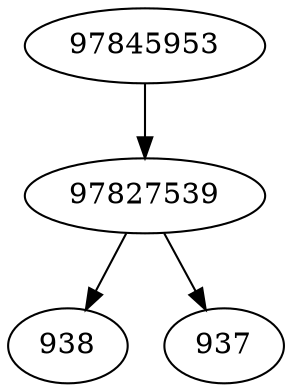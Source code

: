 strict digraph  {
97845953;
938;
937;
97827539;
97845953 -> 97827539;
97827539 -> 937;
97827539 -> 938;
}
